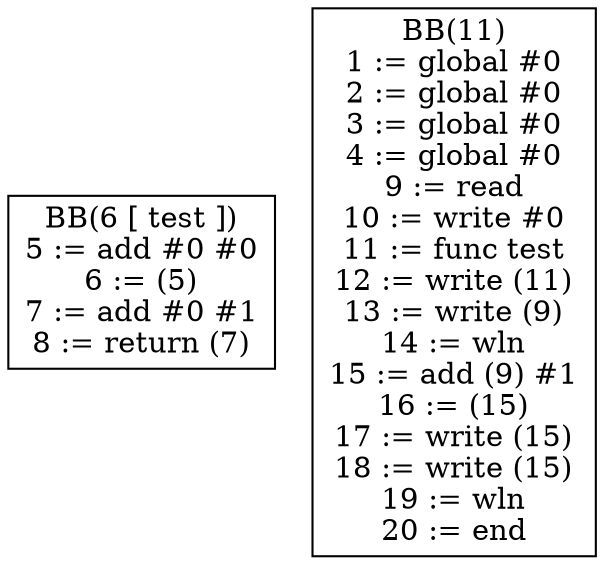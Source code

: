 digraph cfg {
BB6[shape = box, label = "BB(6 [ test ])\n" + "5 := add #0 #0\n" + "6 := (5)\n" + "7 := add #0 #1\n" + "8 := return (7)\n"];

BB11[shape = box, label = "BB(11)\n" + "1 := global #0\n" + "2 := global #0\n" + "3 := global #0\n" + "4 := global #0\n" + "9 := read\n" + "10 := write #0\n" + "11 := func test\n" + "12 := write (11)\n" + "13 := write (9)\n" + "14 := wln\n" + "15 := add (9) #1\n" + "16 := (15)\n" + "17 := write (15)\n" + "18 := write (15)\n" + "19 := wln\n" + "20 := end\n"];
}
